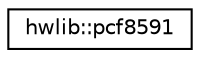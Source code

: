 digraph "Graphical Class Hierarchy"
{
  edge [fontname="Helvetica",fontsize="10",labelfontname="Helvetica",labelfontsize="10"];
  node [fontname="Helvetica",fontsize="10",shape=record];
  rankdir="LR";
  Node0 [label="hwlib::pcf8591",height=0.2,width=0.4,color="black", fillcolor="white", style="filled",URL="$classhwlib_1_1pcf8591.html"];
}

